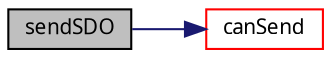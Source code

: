 digraph G
{
  edge [fontname="FreeSans.ttf",fontsize=10,labelfontname="FreeSans.ttf",labelfontsize=10];
  node [fontname="FreeSans.ttf",fontsize=10,shape=record];
  rankdir=LR;
  Node1 [label="sendSDO",height=0.2,width=0.4,color="black", fillcolor="grey75", style="filled" fontcolor="black"];
  Node1 -> Node2 [color="midnightblue",fontsize=10,style="solid"];
  Node2 [label="canSend",height=0.2,width=0.4,color="red", fillcolor="white", style="filled",URL="$canOpenDriver_8c.html#b57b4b3c000e9f61135175495e874977"];
}
